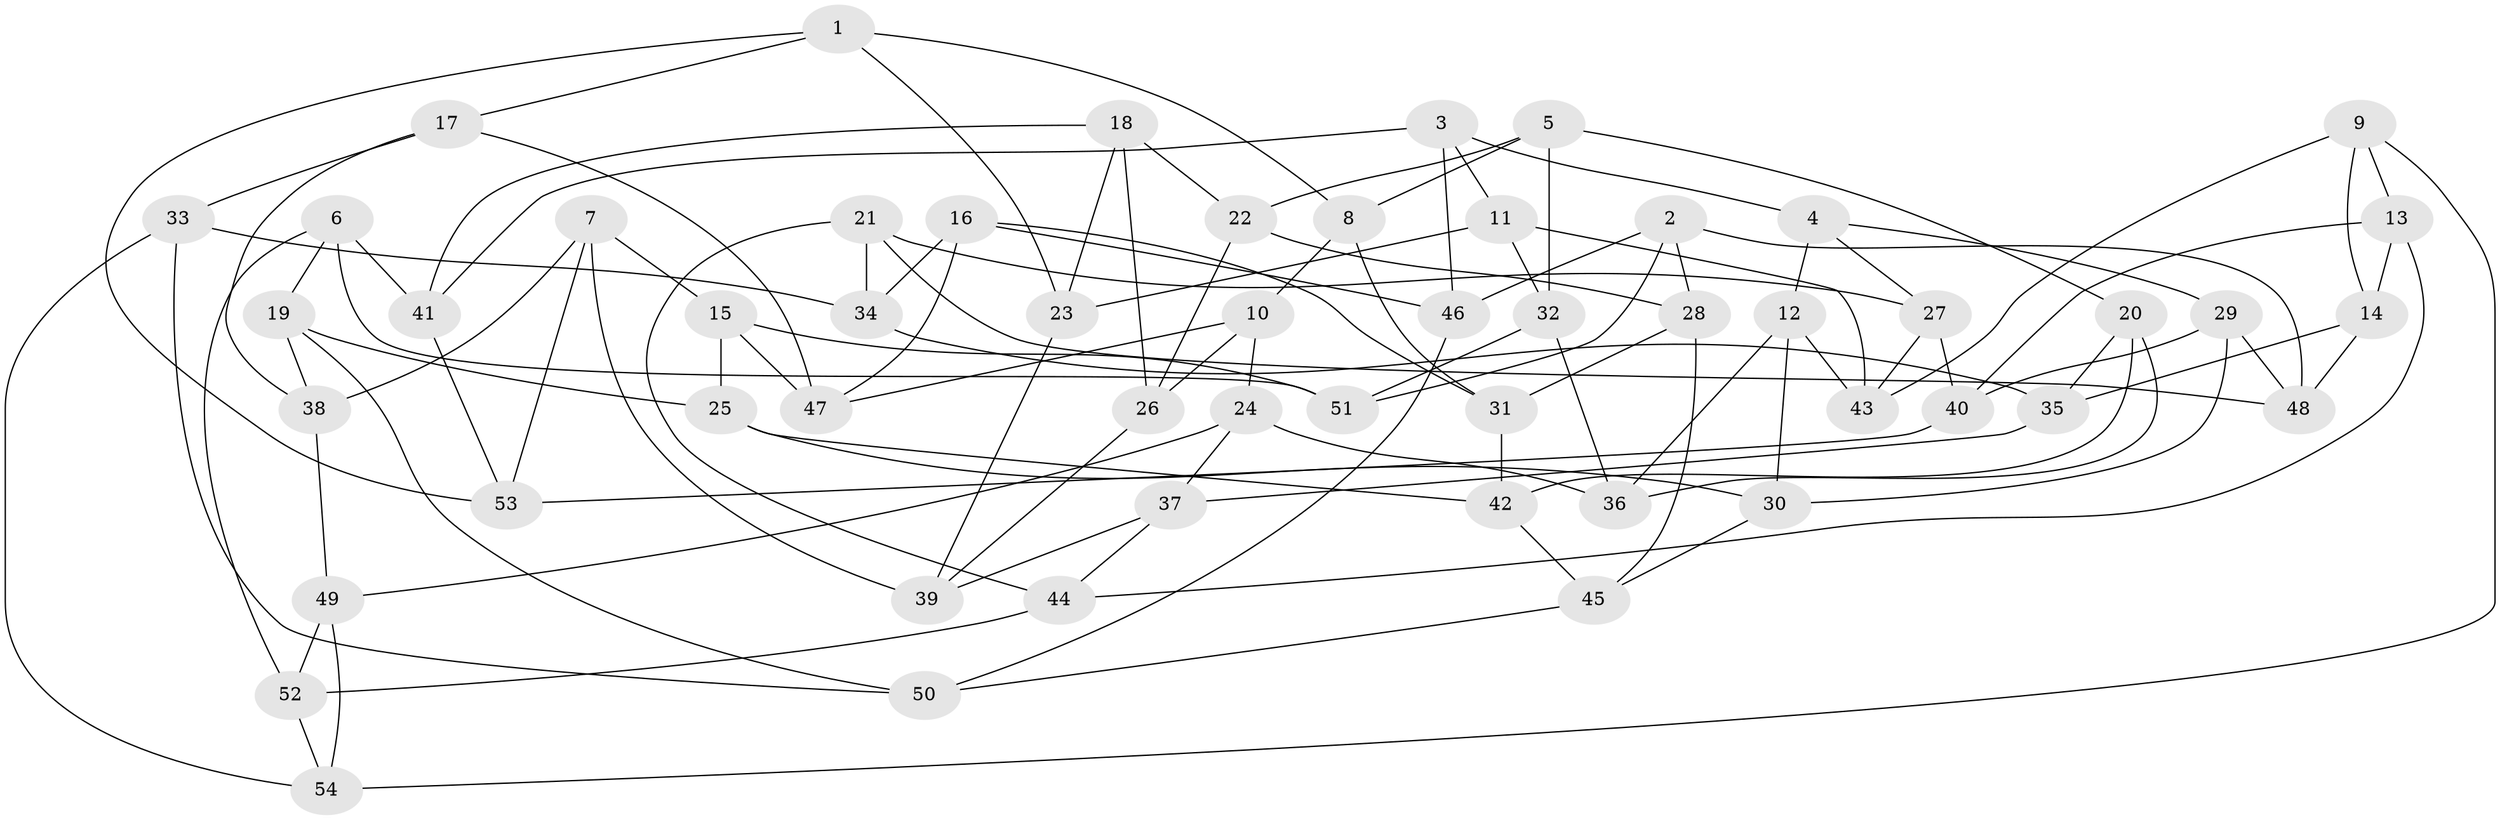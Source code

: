 // Generated by graph-tools (version 1.1) at 2025/26/03/09/25 03:26:57]
// undirected, 54 vertices, 108 edges
graph export_dot {
graph [start="1"]
  node [color=gray90,style=filled];
  1;
  2;
  3;
  4;
  5;
  6;
  7;
  8;
  9;
  10;
  11;
  12;
  13;
  14;
  15;
  16;
  17;
  18;
  19;
  20;
  21;
  22;
  23;
  24;
  25;
  26;
  27;
  28;
  29;
  30;
  31;
  32;
  33;
  34;
  35;
  36;
  37;
  38;
  39;
  40;
  41;
  42;
  43;
  44;
  45;
  46;
  47;
  48;
  49;
  50;
  51;
  52;
  53;
  54;
  1 -- 8;
  1 -- 23;
  1 -- 17;
  1 -- 53;
  2 -- 46;
  2 -- 51;
  2 -- 28;
  2 -- 48;
  3 -- 46;
  3 -- 11;
  3 -- 41;
  3 -- 4;
  4 -- 29;
  4 -- 12;
  4 -- 27;
  5 -- 20;
  5 -- 8;
  5 -- 32;
  5 -- 22;
  6 -- 41;
  6 -- 52;
  6 -- 51;
  6 -- 19;
  7 -- 15;
  7 -- 53;
  7 -- 38;
  7 -- 39;
  8 -- 10;
  8 -- 31;
  9 -- 14;
  9 -- 13;
  9 -- 54;
  9 -- 43;
  10 -- 47;
  10 -- 26;
  10 -- 24;
  11 -- 32;
  11 -- 43;
  11 -- 23;
  12 -- 36;
  12 -- 30;
  12 -- 43;
  13 -- 40;
  13 -- 14;
  13 -- 44;
  14 -- 48;
  14 -- 35;
  15 -- 47;
  15 -- 25;
  15 -- 51;
  16 -- 46;
  16 -- 34;
  16 -- 31;
  16 -- 47;
  17 -- 47;
  17 -- 33;
  17 -- 38;
  18 -- 22;
  18 -- 23;
  18 -- 41;
  18 -- 26;
  19 -- 25;
  19 -- 50;
  19 -- 38;
  20 -- 35;
  20 -- 42;
  20 -- 36;
  21 -- 48;
  21 -- 44;
  21 -- 34;
  21 -- 27;
  22 -- 26;
  22 -- 28;
  23 -- 39;
  24 -- 49;
  24 -- 37;
  24 -- 36;
  25 -- 42;
  25 -- 30;
  26 -- 39;
  27 -- 40;
  27 -- 43;
  28 -- 45;
  28 -- 31;
  29 -- 40;
  29 -- 30;
  29 -- 48;
  30 -- 45;
  31 -- 42;
  32 -- 36;
  32 -- 51;
  33 -- 50;
  33 -- 34;
  33 -- 54;
  34 -- 35;
  35 -- 37;
  37 -- 39;
  37 -- 44;
  38 -- 49;
  40 -- 53;
  41 -- 53;
  42 -- 45;
  44 -- 52;
  45 -- 50;
  46 -- 50;
  49 -- 52;
  49 -- 54;
  52 -- 54;
}
